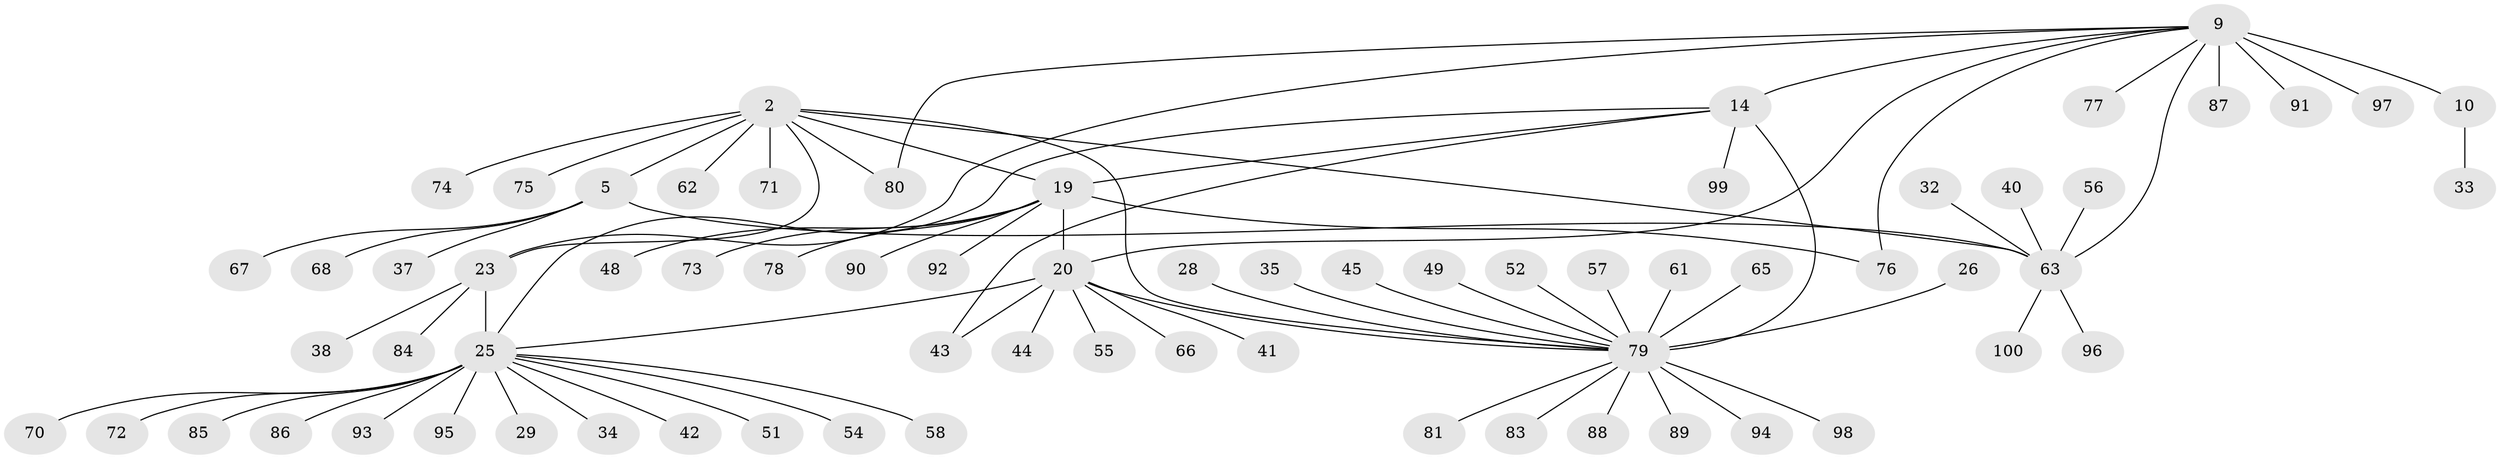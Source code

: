// original degree distribution, {7: 0.07, 10: 0.03, 11: 0.01, 6: 0.04, 5: 0.03, 4: 0.01, 12: 0.01, 8: 0.03, 9: 0.02, 1: 0.59, 2: 0.12, 3: 0.04}
// Generated by graph-tools (version 1.1) at 2025/58/03/04/25 21:58:41]
// undirected, 70 vertices, 80 edges
graph export_dot {
graph [start="1"]
  node [color=gray90,style=filled];
  2 [super="+1"];
  5 [super="+4"];
  9 [super="+6+7"];
  10 [super="+8"];
  14 [super="+13"];
  19 [super="+18"];
  20 [super="+17"];
  23 [super="+22"];
  25 [super="+24+21"];
  26;
  28;
  29;
  32;
  33;
  34;
  35;
  37;
  38;
  40;
  41;
  42;
  43;
  44;
  45;
  48;
  49;
  51;
  52 [super="+36"];
  54;
  55 [super="+39"];
  56;
  57;
  58;
  61;
  62;
  63 [super="+3"];
  65 [super="+27"];
  66;
  67;
  68;
  70;
  71;
  72;
  73;
  74;
  75;
  76;
  77;
  78;
  79 [super="+30+11+15"];
  80 [super="+69"];
  81;
  83;
  84 [super="+60"];
  85 [super="+64"];
  86;
  87;
  88;
  89;
  90;
  91;
  92;
  93;
  94 [super="+82"];
  95;
  96;
  97;
  98;
  99 [super="+50"];
  100 [super="+53"];
  2 -- 5 [weight=4];
  2 -- 62;
  2 -- 74;
  2 -- 75;
  2 -- 19;
  2 -- 23;
  2 -- 71;
  2 -- 79 [weight=2];
  2 -- 80;
  2 -- 63 [weight=2];
  5 -- 67;
  5 -- 68;
  5 -- 37;
  5 -- 63 [weight=2];
  9 -- 10 [weight=6];
  9 -- 77;
  9 -- 91;
  9 -- 87;
  9 -- 76;
  9 -- 63 [weight=2];
  9 -- 97;
  9 -- 14;
  9 -- 80;
  9 -- 20;
  9 -- 23;
  10 -- 33;
  14 -- 19;
  14 -- 43;
  14 -- 25;
  14 -- 79 [weight=6];
  14 -- 99;
  19 -- 20 [weight=6];
  19 -- 48;
  19 -- 90;
  19 -- 92;
  19 -- 73;
  19 -- 76;
  19 -- 78;
  20 -- 41;
  20 -- 44;
  20 -- 66;
  20 -- 43;
  20 -- 79;
  20 -- 55;
  20 -- 25;
  23 -- 25 [weight=6];
  23 -- 38;
  23 -- 84;
  25 -- 42;
  25 -- 54;
  25 -- 70;
  25 -- 51;
  25 -- 86;
  25 -- 58;
  25 -- 29;
  25 -- 34;
  25 -- 72;
  25 -- 85;
  25 -- 93;
  25 -- 95;
  26 -- 79;
  28 -- 79;
  32 -- 63;
  35 -- 79;
  40 -- 63;
  45 -- 79;
  49 -- 79;
  52 -- 79;
  56 -- 63;
  57 -- 79;
  61 -- 79;
  63 -- 96;
  63 -- 100;
  65 -- 79;
  79 -- 83;
  79 -- 89;
  79 -- 98;
  79 -- 81;
  79 -- 88;
  79 -- 94;
}
